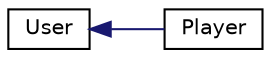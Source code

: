 digraph "Graphical Class Hierarchy"
{
 // LATEX_PDF_SIZE
  edge [fontname="Helvetica",fontsize="10",labelfontname="Helvetica",labelfontsize="10"];
  node [fontname="Helvetica",fontsize="10",shape=record];
  rankdir="LR";
  Node0 [label="User",height=0.2,width=0.4,color="black", fillcolor="white", style="filled",URL="$classUser.html",tooltip=" "];
  Node0 -> Node1 [dir="back",color="midnightblue",fontsize="10",style="solid",fontname="Helvetica"];
  Node1 [label="Player",height=0.2,width=0.4,color="black", fillcolor="white", style="filled",URL="$classPlayer.html",tooltip=" "];
}
